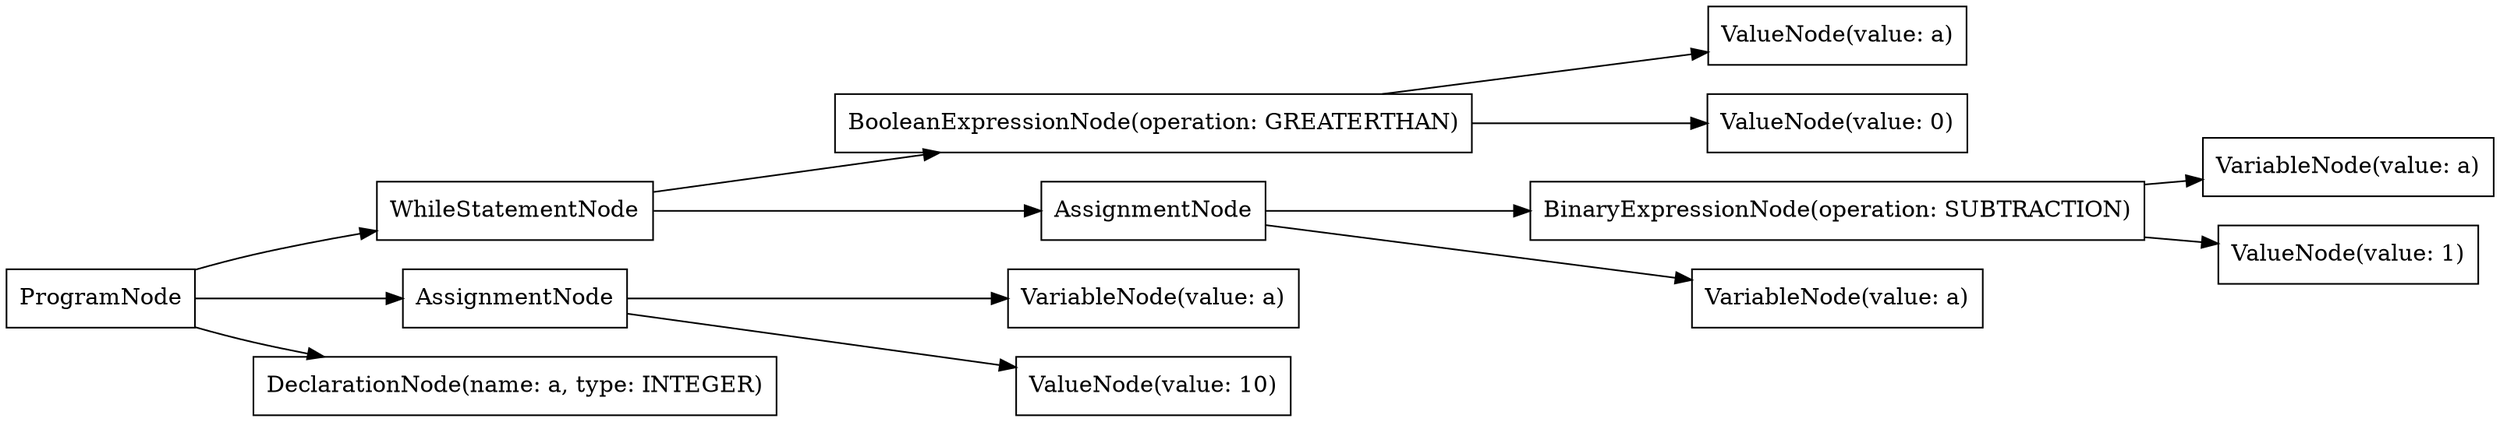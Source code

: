 digraph G {
rankdir=LR
"6666116e-3b81-4447-89fa-973c9e203f29" [label="BooleanExpressionNode(operation: GREATERTHAN)" shape="box"];
"6128ea76-4e2a-443c-8f13-30d3fd3d6cb7" [label="WhileStatementNode" shape="box"];
"fe1895b8-2675-4095-ad65-08bc1fca9b30" [label="AssignmentNode" shape="box"];
"30d4b89a-0f05-486e-a2a3-6319a92be6b0" [label="ProgramNode" shape="box"];
"7390b38a-9571-4118-b64b-030083e78357" [label="VariableNode(value: a)" shape="box"];
"cdf98377-9c0c-4677-9a7d-668a2af34c9f" [label="DeclarationNode(name: a, type: INTEGER)" shape="box"];
"9481b773-dc23-401c-b2b4-9afb870fd418" [label="VariableNode(value: a)" shape="box"];
"70b68e71-a7d0-4120-a902-b5973ab88a4f" [label="BinaryExpressionNode(operation: SUBTRACTION)" shape="box"];
"b37a88ed-eb16-4f24-a805-854d5f3b33c0" [label="ValueNode(value: a)" shape="box"];
"e2f21e54-ae97-4b5d-bd8c-79f5f49e051d" [label="VariableNode(value: a)" shape="box"];
"850be130-5e6d-4b47-b315-b9c52a40afd9" [label="ValueNode(value: 1)" shape="box"];
"142bd3a3-1dbc-46a3-95ad-278d0cced3a2" [label="ValueNode(value: 10)" shape="box"];
"28569fba-3735-4abb-b2e3-3d5fa088d0aa" [label="ValueNode(value: 0)" shape="box"];
"b2e0d21e-de06-409d-ab6e-1ed22a423f87" [label="AssignmentNode" shape="box"];
"30d4b89a-0f05-486e-a2a3-6319a92be6b0" -> "cdf98377-9c0c-4677-9a7d-668a2af34c9f";
"30d4b89a-0f05-486e-a2a3-6319a92be6b0" -> "fe1895b8-2675-4095-ad65-08bc1fca9b30";
"fe1895b8-2675-4095-ad65-08bc1fca9b30" -> "9481b773-dc23-401c-b2b4-9afb870fd418";
"fe1895b8-2675-4095-ad65-08bc1fca9b30" -> "142bd3a3-1dbc-46a3-95ad-278d0cced3a2";
"30d4b89a-0f05-486e-a2a3-6319a92be6b0" -> "6128ea76-4e2a-443c-8f13-30d3fd3d6cb7";
"6128ea76-4e2a-443c-8f13-30d3fd3d6cb7" -> "6666116e-3b81-4447-89fa-973c9e203f29";
"6666116e-3b81-4447-89fa-973c9e203f29" -> "b37a88ed-eb16-4f24-a805-854d5f3b33c0";
"6666116e-3b81-4447-89fa-973c9e203f29" -> "28569fba-3735-4abb-b2e3-3d5fa088d0aa";
"6128ea76-4e2a-443c-8f13-30d3fd3d6cb7" -> "b2e0d21e-de06-409d-ab6e-1ed22a423f87";
"b2e0d21e-de06-409d-ab6e-1ed22a423f87" -> "e2f21e54-ae97-4b5d-bd8c-79f5f49e051d";
"b2e0d21e-de06-409d-ab6e-1ed22a423f87" -> "70b68e71-a7d0-4120-a902-b5973ab88a4f";
"70b68e71-a7d0-4120-a902-b5973ab88a4f" -> "7390b38a-9571-4118-b64b-030083e78357";
"70b68e71-a7d0-4120-a902-b5973ab88a4f" -> "850be130-5e6d-4b47-b315-b9c52a40afd9";
}